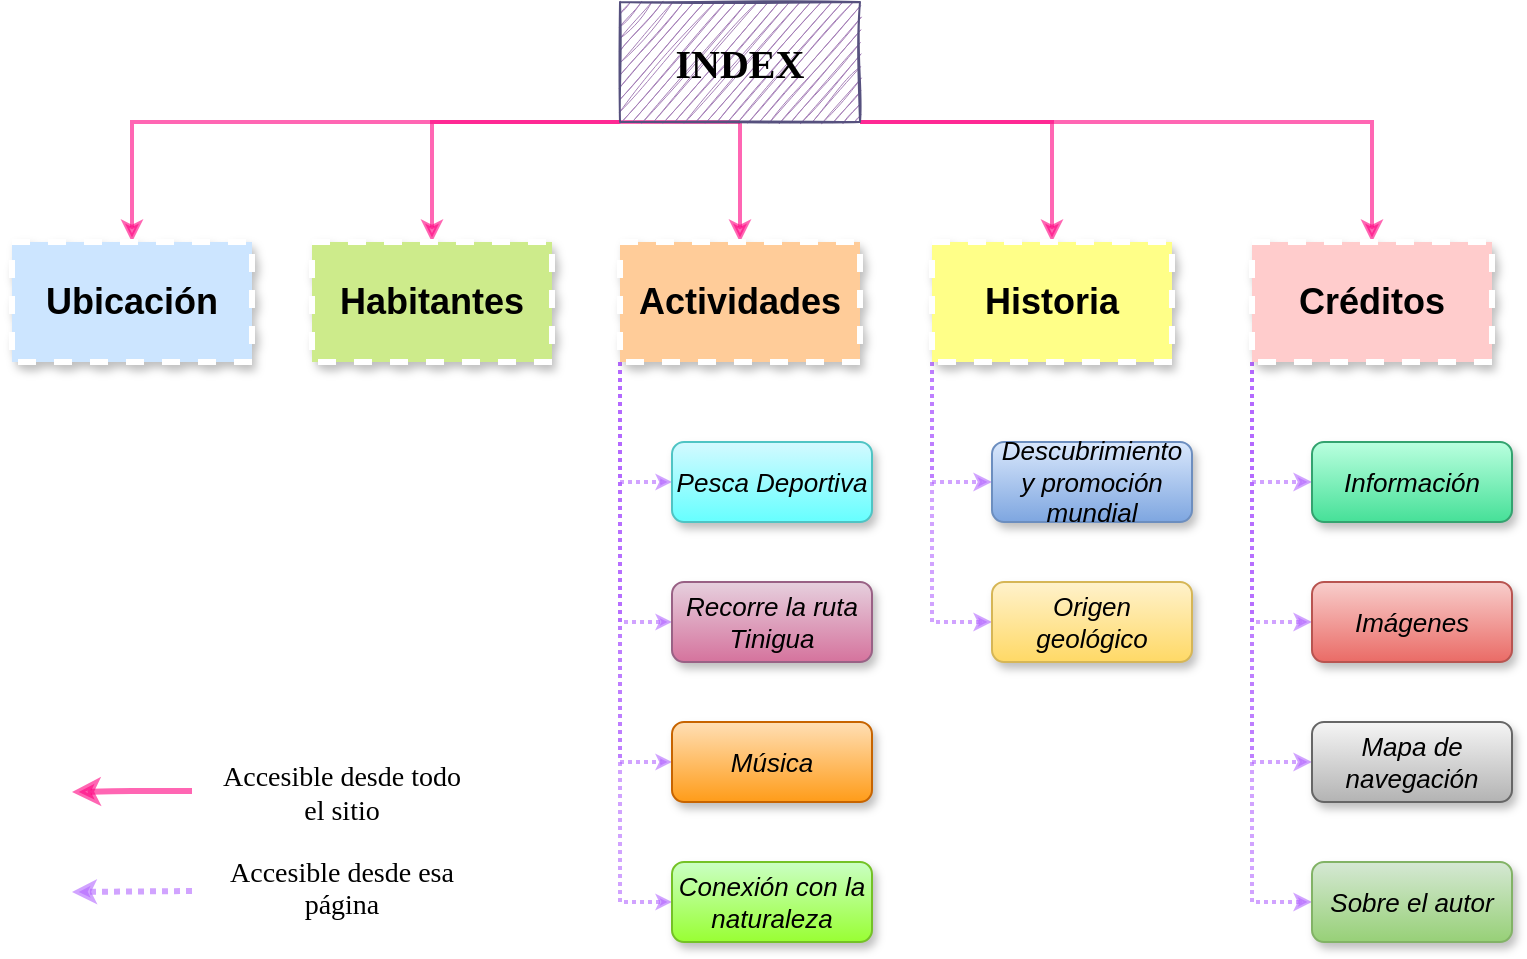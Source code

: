 <mxfile version="14.6.0" type="device"><diagram id="rcoESWdxCwTtfo_ciPOZ" name="Page-1"><mxGraphModel dx="1256" dy="571" grid="1" gridSize="10" guides="1" tooltips="1" connect="1" arrows="1" fold="1" page="1" pageScale="1" pageWidth="827" pageHeight="1169" math="0" shadow="0"><root><mxCell id="0"/><mxCell id="1" parent="0"/><mxCell id="gXuB7ZzNKrD2y7OxRcbK-36" style="edgeStyle=none;rounded=0;orthogonalLoop=1;jettySize=auto;html=1;entryX=0.5;entryY=0;entryDx=0;entryDy=0;fontFamily=Tahoma;fontSize=18;fontColor=#000000;exitX=0.5;exitY=1;exitDx=0;exitDy=0;gradientColor=#b3b3b3;fillColor=#f5f5f5;strokeColor=#FF0080;strokeWidth=2;opacity=60;endSize=5;startSize=6;jumpSize=6;" parent="1" source="gXuB7ZzNKrD2y7OxRcbK-1" target="gXuB7ZzNKrD2y7OxRcbK-2" edge="1"><mxGeometry relative="1" as="geometry"><Array as="points"><mxPoint x="80" y="60"/></Array></mxGeometry></mxCell><mxCell id="gXuB7ZzNKrD2y7OxRcbK-37" style="edgeStyle=none;rounded=0;orthogonalLoop=1;jettySize=auto;html=1;entryX=0.5;entryY=0;entryDx=0;entryDy=0;fontFamily=Tahoma;fontSize=18;fontColor=#000000;exitX=0;exitY=1;exitDx=0;exitDy=0;gradientColor=#b3b3b3;fillColor=#f5f5f5;strokeColor=#FF0080;strokeWidth=2;opacity=60;endSize=5;startSize=6;jumpSize=6;" parent="1" source="gXuB7ZzNKrD2y7OxRcbK-1" target="gXuB7ZzNKrD2y7OxRcbK-3" edge="1"><mxGeometry relative="1" as="geometry"><Array as="points"><mxPoint x="230" y="60"/></Array></mxGeometry></mxCell><mxCell id="gXuB7ZzNKrD2y7OxRcbK-38" style="edgeStyle=none;rounded=0;orthogonalLoop=1;jettySize=auto;html=1;entryX=0.5;entryY=0;entryDx=0;entryDy=0;fontFamily=Tahoma;fontSize=18;fontColor=#000000;gradientColor=#b3b3b3;fillColor=#f5f5f5;strokeColor=#FF0080;strokeWidth=2;opacity=60;endSize=5;startSize=6;jumpSize=6;" parent="1" source="gXuB7ZzNKrD2y7OxRcbK-1" target="gXuB7ZzNKrD2y7OxRcbK-4" edge="1"><mxGeometry relative="1" as="geometry"/></mxCell><mxCell id="gXuB7ZzNKrD2y7OxRcbK-39" style="edgeStyle=none;rounded=0;orthogonalLoop=1;jettySize=auto;html=1;entryX=0.5;entryY=0;entryDx=0;entryDy=0;fontFamily=Tahoma;fontSize=18;fontColor=#000000;exitX=1;exitY=1;exitDx=0;exitDy=0;gradientColor=#b3b3b3;fillColor=#f5f5f5;strokeColor=#FF0080;strokeWidth=2;opacity=60;endSize=5;startSize=6;jumpSize=6;" parent="1" source="gXuB7ZzNKrD2y7OxRcbK-1" target="gXuB7ZzNKrD2y7OxRcbK-9" edge="1"><mxGeometry relative="1" as="geometry"><Array as="points"><mxPoint x="540" y="60"/></Array></mxGeometry></mxCell><mxCell id="gXuB7ZzNKrD2y7OxRcbK-40" style="edgeStyle=none;rounded=0;orthogonalLoop=1;jettySize=auto;html=1;entryX=0.5;entryY=0;entryDx=0;entryDy=0;fontFamily=Tahoma;fontSize=18;fontColor=#000000;exitX=1;exitY=1;exitDx=0;exitDy=0;gradientColor=#b3b3b3;fillColor=#f5f5f5;strokeColor=#FF0080;strokeWidth=2;opacity=60;endSize=5;startSize=6;jumpSize=6;" parent="1" source="gXuB7ZzNKrD2y7OxRcbK-1" target="gXuB7ZzNKrD2y7OxRcbK-23" edge="1"><mxGeometry relative="1" as="geometry"><Array as="points"><mxPoint x="700" y="60"/></Array></mxGeometry></mxCell><mxCell id="gXuB7ZzNKrD2y7OxRcbK-1" value="INDEX" style="rounded=0;whiteSpace=wrap;html=1;strokeColor=#56517e;fontSize=20;fontFamily=Tahoma;fontStyle=1;fillColor=#A680B8;sketch=1;" parent="1" vertex="1"><mxGeometry x="324" width="120" height="60" as="geometry"/></mxCell><mxCell id="gXuB7ZzNKrD2y7OxRcbK-2" value="Ubicación" style="rounded=0;fillColor=#cce5ff;fontFamily=Helvetica;fontSize=18;fontStyle=1;align=center;labelBackgroundColor=none;labelBorderColor=none;whiteSpace=wrap;html=1;shadow=1;glass=0;sketch=0;strokeWidth=3;strokeColor=#FFFFFF;dashed=1;" parent="1" vertex="1"><mxGeometry x="20" y="120" width="120" height="60" as="geometry"/></mxCell><mxCell id="gXuB7ZzNKrD2y7OxRcbK-3" value="Habitantes" style="rounded=0;fillColor=#cdeb8b;fontFamily=Helvetica;fontSize=18;fontStyle=1;align=center;labelBackgroundColor=none;labelBorderColor=none;whiteSpace=wrap;html=1;shadow=1;glass=0;sketch=0;strokeWidth=3;strokeColor=#FFFFFF;dashed=1;" parent="1" vertex="1"><mxGeometry x="170" y="120" width="120" height="60" as="geometry"/></mxCell><mxCell id="gXuB7ZzNKrD2y7OxRcbK-28" style="edgeStyle=none;rounded=0;orthogonalLoop=1;jettySize=auto;html=1;entryX=0;entryY=0.5;entryDx=0;entryDy=0;exitX=0;exitY=1;exitDx=0;exitDy=0;strokeWidth=2;endSize=2;startSize=6;targetPerimeterSpacing=0;sourcePerimeterSpacing=0;opacity=60;dashed=1;dashPattern=1 1;strokeColor=#B266FF;" parent="1" source="gXuB7ZzNKrD2y7OxRcbK-4" target="CEKDm6eFnVyrKoS8p5QZ-5" edge="1"><mxGeometry relative="1" as="geometry"><Array as="points"><mxPoint x="324" y="240"/></Array></mxGeometry></mxCell><mxCell id="gXuB7ZzNKrD2y7OxRcbK-29" style="edgeStyle=none;rounded=0;orthogonalLoop=1;jettySize=auto;html=1;entryX=0;entryY=0.5;entryDx=0;entryDy=0;exitX=0;exitY=1;exitDx=0;exitDy=0;dashed=1;strokeWidth=2;opacity=60;endSize=2;startSize=6;targetPerimeterSpacing=0;sourcePerimeterSpacing=0;dashPattern=1 1;strokeColor=#B266FF;" parent="1" source="gXuB7ZzNKrD2y7OxRcbK-4" target="gXuB7ZzNKrD2y7OxRcbK-6" edge="1"><mxGeometry relative="1" as="geometry"><Array as="points"><mxPoint x="324" y="310"/></Array></mxGeometry></mxCell><mxCell id="gXuB7ZzNKrD2y7OxRcbK-30" style="edgeStyle=none;rounded=0;orthogonalLoop=1;jettySize=auto;html=1;entryX=0;entryY=0.5;entryDx=0;entryDy=0;exitX=0;exitY=1;exitDx=0;exitDy=0;dashed=1;strokeWidth=2;opacity=60;endSize=2;startSize=6;targetPerimeterSpacing=0;sourcePerimeterSpacing=0;dashPattern=1 1;strokeColor=#B266FF;" parent="1" source="gXuB7ZzNKrD2y7OxRcbK-4" target="CEKDm6eFnVyrKoS8p5QZ-3" edge="1"><mxGeometry relative="1" as="geometry"><mxPoint x="330" y="190" as="sourcePoint"/><Array as="points"><mxPoint x="324" y="380"/></Array><mxPoint x="450" y="380" as="targetPoint"/></mxGeometry></mxCell><mxCell id="gXuB7ZzNKrD2y7OxRcbK-31" style="edgeStyle=none;rounded=0;orthogonalLoop=1;jettySize=auto;html=1;entryX=0;entryY=0.5;entryDx=0;entryDy=0;exitX=0;exitY=1;exitDx=0;exitDy=0;dashed=1;strokeWidth=2;opacity=60;endSize=2;startSize=6;targetPerimeterSpacing=0;sourcePerimeterSpacing=0;dashPattern=1 1;strokeColor=#B266FF;" parent="1" source="gXuB7ZzNKrD2y7OxRcbK-4" target="CEKDm6eFnVyrKoS8p5QZ-1" edge="1"><mxGeometry relative="1" as="geometry"><mxPoint x="320" y="190" as="sourcePoint"/><Array as="points"><mxPoint x="324" y="450"/></Array></mxGeometry></mxCell><mxCell id="gXuB7ZzNKrD2y7OxRcbK-4" value="Actividades" style="rounded=0;fillColor=#ffcc99;fontFamily=Helvetica;fontSize=18;fontStyle=1;align=center;labelBackgroundColor=none;labelBorderColor=none;whiteSpace=wrap;html=1;shadow=1;glass=0;sketch=0;strokeWidth=3;strokeColor=#FFFFFF;dashed=1;" parent="1" vertex="1"><mxGeometry x="324" y="120" width="120" height="60" as="geometry"/></mxCell><mxCell id="gXuB7ZzNKrD2y7OxRcbK-33" style="edgeStyle=none;rounded=0;orthogonalLoop=1;jettySize=auto;html=1;entryX=0;entryY=0.5;entryDx=0;entryDy=0;fontFamily=Tahoma;fontSize=18;fontColor=#000000;exitX=0;exitY=1;exitDx=0;exitDy=0;endSize=3;opacity=60;dashed=1;dashPattern=1 1;strokeWidth=2;strokeColor=#B266FF;" parent="1" source="gXuB7ZzNKrD2y7OxRcbK-9" target="gXuB7ZzNKrD2y7OxRcbK-10" edge="1"><mxGeometry relative="1" as="geometry"><mxPoint x="480" y="190" as="sourcePoint"/><Array as="points"><mxPoint x="480" y="240"/></Array></mxGeometry></mxCell><mxCell id="gXuB7ZzNKrD2y7OxRcbK-34" style="edgeStyle=none;rounded=0;orthogonalLoop=1;jettySize=auto;html=1;entryX=0;entryY=0.5;entryDx=0;entryDy=0;fontFamily=Tahoma;fontSize=18;fontColor=#000000;exitX=0;exitY=1;exitDx=0;exitDy=0;endSize=3;opacity=60;dashed=1;dashPattern=1 1;strokeWidth=2;strokeColor=#B266FF;" parent="1" source="gXuB7ZzNKrD2y7OxRcbK-9" target="gXuB7ZzNKrD2y7OxRcbK-11" edge="1"><mxGeometry relative="1" as="geometry"><Array as="points"><mxPoint x="480" y="310"/></Array></mxGeometry></mxCell><mxCell id="gXuB7ZzNKrD2y7OxRcbK-9" value="Historia" style="rounded=0;fillColor=#ffff88;fontFamily=Helvetica;fontSize=18;fontStyle=1;align=center;labelBackgroundColor=none;labelBorderColor=none;whiteSpace=wrap;html=1;shadow=1;glass=0;sketch=0;strokeWidth=3;strokeColor=#FFFFFF;dashed=1;" parent="1" vertex="1"><mxGeometry x="480" y="120" width="120" height="60" as="geometry"/></mxCell><mxCell id="gXuB7ZzNKrD2y7OxRcbK-10" value="Descubrimiento y promoción mundial" style="rounded=1;glass=0;shadow=1;sketch=0;fontStyle=2;labelBackgroundColor=none;labelBorderColor=none;whiteSpace=wrap;html=1;fillColor=#dae8fc;strokeColor=#6c8ebf;gradientColor=#7ea6e0;fontSize=13;" parent="1" vertex="1"><mxGeometry x="510" y="220" width="100" height="40" as="geometry"/></mxCell><mxCell id="gXuB7ZzNKrD2y7OxRcbK-11" value="Origen geológico" style="rounded=1;glass=0;shadow=1;sketch=0;fontStyle=2;labelBackgroundColor=none;labelBorderColor=none;whiteSpace=wrap;html=1;fillColor=#fff2cc;strokeColor=#d6b656;gradientColor=#ffd966;fontSize=13;" parent="1" vertex="1"><mxGeometry x="510" y="290" width="100" height="40" as="geometry"/></mxCell><mxCell id="gXuB7ZzNKrD2y7OxRcbK-52" style="edgeStyle=none;rounded=0;jumpSize=6;orthogonalLoop=1;jettySize=auto;html=1;exitX=0;exitY=1;exitDx=0;exitDy=0;entryX=0;entryY=0.5;entryDx=0;entryDy=0;dashed=1;dashPattern=1 1;fontFamily=Lucida Console;fontSize=13;fontColor=#000000;startSize=6;endSize=3;sourcePerimeterSpacing=0;targetPerimeterSpacing=0;strokeColor=#B266FF;strokeWidth=2;fillColor=#f5f5f5;gradientColor=#b3b3b3;opacity=60;" parent="1" source="gXuB7ZzNKrD2y7OxRcbK-23" target="gXuB7ZzNKrD2y7OxRcbK-48" edge="1"><mxGeometry relative="1" as="geometry"><Array as="points"><mxPoint x="640" y="240"/></Array></mxGeometry></mxCell><mxCell id="gXuB7ZzNKrD2y7OxRcbK-53" style="edgeStyle=none;rounded=0;jumpSize=6;orthogonalLoop=1;jettySize=auto;html=1;exitX=0;exitY=1;exitDx=0;exitDy=0;entryX=0;entryY=0.5;entryDx=0;entryDy=0;dashed=1;dashPattern=1 1;fontFamily=Lucida Console;fontSize=13;fontColor=#000000;startSize=6;endSize=3;sourcePerimeterSpacing=0;targetPerimeterSpacing=0;strokeColor=#B266FF;strokeWidth=2;fillColor=#f5f5f5;gradientColor=#b3b3b3;opacity=60;" parent="1" source="gXuB7ZzNKrD2y7OxRcbK-23" target="gXuB7ZzNKrD2y7OxRcbK-49" edge="1"><mxGeometry relative="1" as="geometry"><Array as="points"><mxPoint x="640" y="310"/></Array></mxGeometry></mxCell><mxCell id="gXuB7ZzNKrD2y7OxRcbK-54" style="edgeStyle=none;rounded=0;jumpSize=6;orthogonalLoop=1;jettySize=auto;html=1;exitX=0;exitY=1;exitDx=0;exitDy=0;entryX=0;entryY=0.5;entryDx=0;entryDy=0;dashed=1;dashPattern=1 1;fontFamily=Lucida Console;fontSize=13;fontColor=#000000;startSize=6;endSize=3;sourcePerimeterSpacing=0;targetPerimeterSpacing=0;strokeColor=#B266FF;strokeWidth=2;fillColor=#f5f5f5;gradientColor=#b3b3b3;opacity=60;" parent="1" source="gXuB7ZzNKrD2y7OxRcbK-23" target="gXuB7ZzNKrD2y7OxRcbK-50" edge="1"><mxGeometry relative="1" as="geometry"><Array as="points"><mxPoint x="640" y="380"/></Array></mxGeometry></mxCell><mxCell id="gXuB7ZzNKrD2y7OxRcbK-55" style="edgeStyle=none;rounded=0;jumpSize=6;orthogonalLoop=1;jettySize=auto;html=1;exitX=0;exitY=1;exitDx=0;exitDy=0;entryX=0;entryY=0.5;entryDx=0;entryDy=0;dashed=1;dashPattern=1 1;fontFamily=Lucida Console;fontSize=13;fontColor=#000000;startSize=6;endSize=3;sourcePerimeterSpacing=0;targetPerimeterSpacing=0;strokeColor=#B266FF;strokeWidth=2;fillColor=#f5f5f5;gradientColor=#b3b3b3;opacity=60;" parent="1" source="gXuB7ZzNKrD2y7OxRcbK-23" target="gXuB7ZzNKrD2y7OxRcbK-51" edge="1"><mxGeometry relative="1" as="geometry"><Array as="points"><mxPoint x="640" y="450"/></Array></mxGeometry></mxCell><mxCell id="gXuB7ZzNKrD2y7OxRcbK-23" value="Créditos" style="rounded=0;fillColor=#ffcccc;fontFamily=Helvetica;fontSize=18;fontStyle=1;align=center;labelBackgroundColor=none;labelBorderColor=none;whiteSpace=wrap;html=1;shadow=1;glass=0;sketch=0;strokeWidth=3;strokeColor=#FFFFFF;dashed=1;" parent="1" vertex="1"><mxGeometry x="640" y="120" width="120" height="60" as="geometry"/></mxCell><mxCell id="gXuB7ZzNKrD2y7OxRcbK-6" value="Recorre la ruta Tinigua" style="rounded=1;fontStyle=2;labelBackgroundColor=none;labelBorderColor=none;whiteSpace=wrap;html=1;shadow=1;sketch=0;glass=0;fillColor=#e6d0de;strokeColor=#996185;gradientColor=#d5739d;fontSize=13;" parent="1" vertex="1"><mxGeometry x="350" y="290" width="100" height="40" as="geometry"/></mxCell><mxCell id="gXuB7ZzNKrD2y7OxRcbK-43" style="edgeStyle=none;rounded=0;orthogonalLoop=1;jettySize=auto;html=1;fontFamily=Tahoma;fontSize=18;fontColor=#000000;gradientColor=#b3b3b3;fillColor=#f5f5f5;strokeColor=#FF0080;strokeWidth=3;opacity=60;endSize=5;startSize=6;jumpSize=6;" parent="1" edge="1"><mxGeometry relative="1" as="geometry"><mxPoint x="80" y="394.5" as="sourcePoint"/><mxPoint x="50" y="395" as="targetPoint"/><Array as="points"><mxPoint x="110" y="394.5"/><mxPoint x="80" y="394.5"/><mxPoint x="70" y="394.68"/></Array></mxGeometry></mxCell><mxCell id="gXuB7ZzNKrD2y7OxRcbK-44" value="&lt;p class=&quot;MsoNormal&quot; style=&quot;font-size: 14px;&quot;&gt;Accesible desde todo el sitio&lt;/p&gt;&lt;p class=&quot;MsoNormal&quot; style=&quot;font-size: 14px;&quot;&gt;Accesible desde esa página&lt;/p&gt;" style="text;html=1;strokeColor=none;fillColor=none;align=center;verticalAlign=middle;whiteSpace=wrap;rounded=0;shadow=1;glass=0;labelBackgroundColor=none;sketch=0;fontFamily=Lucida Console;fontSize=14;" parent="1" vertex="1"><mxGeometry x="120" y="370" width="130" height="100" as="geometry"/></mxCell><mxCell id="gXuB7ZzNKrD2y7OxRcbK-45" style="edgeStyle=none;rounded=0;orthogonalLoop=1;jettySize=auto;html=1;fontFamily=Tahoma;fontSize=18;fontColor=#000000;endSize=3;opacity=60;dashed=1;dashPattern=1 1;strokeWidth=3;strokeColor=#B266FF;" parent="1" edge="1"><mxGeometry relative="1" as="geometry"><mxPoint x="110" y="444.5" as="sourcePoint"/><mxPoint x="50" y="445" as="targetPoint"/><Array as="points"/></mxGeometry></mxCell><mxCell id="gXuB7ZzNKrD2y7OxRcbK-48" value="Información" style="rounded=1;glass=0;shadow=1;sketch=0;fontStyle=2;labelBackgroundColor=none;labelBorderColor=none;whiteSpace=wrap;html=1;fontSize=13;gradientColor=#46E098;strokeColor=#33A36F;fillColor=#BAFFDF;" parent="1" vertex="1"><mxGeometry x="670" y="220" width="100" height="40" as="geometry"/></mxCell><mxCell id="gXuB7ZzNKrD2y7OxRcbK-49" value="Imágenes" style="rounded=1;glass=0;shadow=1;sketch=0;fontStyle=2;labelBackgroundColor=none;labelBorderColor=none;whiteSpace=wrap;html=1;fontSize=13;fillColor=#f8cecc;strokeColor=#b85450;gradientColor=#ea6b66;" parent="1" vertex="1"><mxGeometry x="670" y="290" width="100" height="40" as="geometry"/></mxCell><mxCell id="gXuB7ZzNKrD2y7OxRcbK-50" value="Mapa de navegación" style="rounded=1;glass=0;shadow=1;sketch=0;fontStyle=2;labelBackgroundColor=none;labelBorderColor=none;whiteSpace=wrap;html=1;fontSize=13;gradientColor=#b3b3b3;fillColor=#f5f5f5;strokeColor=#666666;" parent="1" vertex="1"><mxGeometry x="670" y="360" width="100" height="40" as="geometry"/></mxCell><mxCell id="gXuB7ZzNKrD2y7OxRcbK-51" value="Sobre el autor" style="rounded=1;glass=0;shadow=1;sketch=0;fontStyle=2;labelBackgroundColor=none;labelBorderColor=none;whiteSpace=wrap;html=1;fontSize=13;fillColor=#d5e8d4;strokeColor=#82b366;gradientColor=#97d077;" parent="1" vertex="1"><mxGeometry x="670" y="430" width="100" height="40" as="geometry"/></mxCell><mxCell id="CEKDm6eFnVyrKoS8p5QZ-1" value="Conexión con la naturaleza" style="rounded=1;glass=0;shadow=1;sketch=0;fontStyle=2;labelBackgroundColor=none;labelBorderColor=none;whiteSpace=wrap;html=1;fontSize=13;gradientColor=#99FF33;fillColor=#CAFFC4;strokeColor=#74C226;" vertex="1" parent="1"><mxGeometry x="350" y="430" width="100" height="40" as="geometry"/></mxCell><mxCell id="CEKDm6eFnVyrKoS8p5QZ-3" value="Música" style="rounded=1;glass=0;shadow=1;sketch=0;fontStyle=2;labelBackgroundColor=none;labelBorderColor=none;whiteSpace=wrap;html=1;fontSize=13;fillColor=#FFDFB5;strokeColor=#C76400;gradientColor=#FF9C19;" vertex="1" parent="1"><mxGeometry x="350" y="360" width="100" height="40" as="geometry"/></mxCell><mxCell id="CEKDm6eFnVyrKoS8p5QZ-5" value="Pesca Deportiva" style="rounded=1;glass=0;shadow=1;sketch=0;fontStyle=2;labelBackgroundColor=none;labelBorderColor=none;whiteSpace=wrap;html=1;fontSize=13;gradientColor=#66FFFF;fillColor=#D4F9FF;strokeColor=#4FC4C4;" vertex="1" parent="1"><mxGeometry x="350" y="220" width="100" height="40" as="geometry"/></mxCell></root></mxGraphModel></diagram></mxfile>